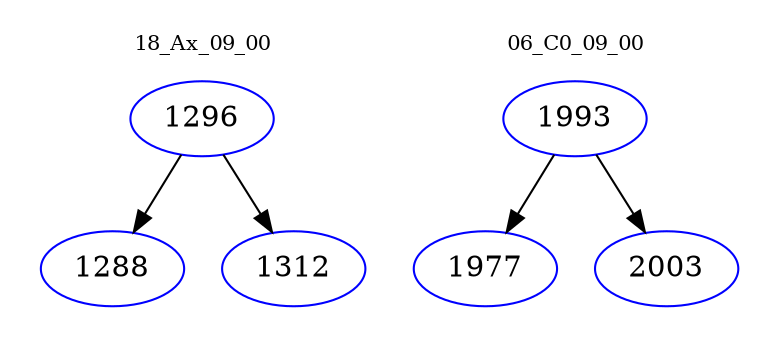digraph{
subgraph cluster_0 {
color = white
label = "18_Ax_09_00";
fontsize=10;
T0_1296 [label="1296", color="blue"]
T0_1296 -> T0_1288 [color="black"]
T0_1288 [label="1288", color="blue"]
T0_1296 -> T0_1312 [color="black"]
T0_1312 [label="1312", color="blue"]
}
subgraph cluster_1 {
color = white
label = "06_C0_09_00";
fontsize=10;
T1_1993 [label="1993", color="blue"]
T1_1993 -> T1_1977 [color="black"]
T1_1977 [label="1977", color="blue"]
T1_1993 -> T1_2003 [color="black"]
T1_2003 [label="2003", color="blue"]
}
}
